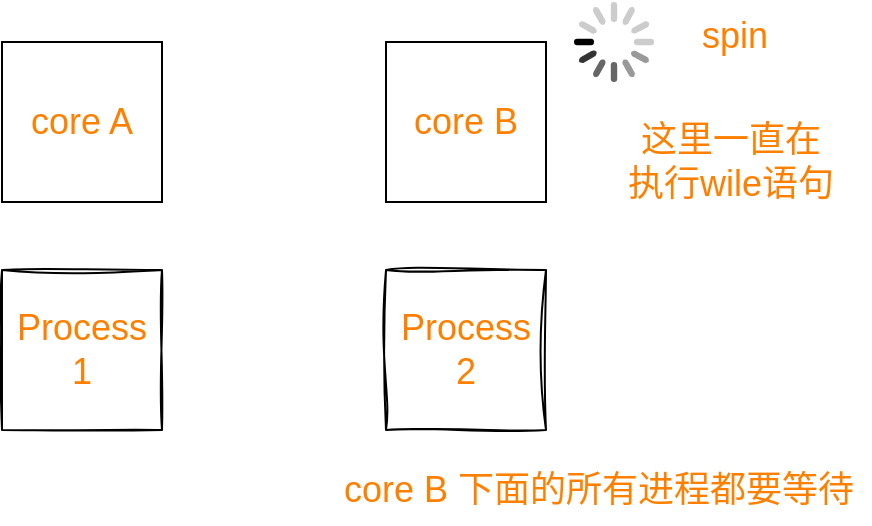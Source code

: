 <mxfile>
    <diagram id="opuSQnizYbMFhAYQ-Ce2" name="第 1 页">
        <mxGraphModel dx="1002" dy="576" grid="0" gridSize="10" guides="1" tooltips="1" connect="1" arrows="1" fold="1" page="0" pageScale="1" pageWidth="827" pageHeight="1169" math="0" shadow="0">
            <root>
                <mxCell id="0"/>
                <mxCell id="1" parent="0"/>
                <mxCell id="2" value="&lt;font color=&quot;#ff8000&quot; style=&quot;font-size: 18px;&quot;&gt;core A&lt;/font&gt;" style="whiteSpace=wrap;html=1;aspect=fixed;shadow=0;glass=0;rounded=0;" vertex="1" parent="1">
                    <mxGeometry x="255" y="133" width="80" height="80" as="geometry"/>
                </mxCell>
                <mxCell id="3" value="&lt;font color=&quot;#ff8000&quot; style=&quot;font-size: 18px;&quot;&gt;core B&lt;/font&gt;" style="whiteSpace=wrap;html=1;aspect=fixed;shadow=0;glass=0;rounded=0;" vertex="1" parent="1">
                    <mxGeometry x="447" y="133" width="80" height="80" as="geometry"/>
                </mxCell>
                <mxCell id="4" value="&lt;font color=&quot;#ff8000&quot;&gt;&lt;span style=&quot;font-size: 18px;&quot;&gt;Process 1&lt;/span&gt;&lt;/font&gt;" style="whiteSpace=wrap;html=1;aspect=fixed;shadow=0;glass=0;rounded=0;sketch=1;curveFitting=1;jiggle=2;" vertex="1" parent="1">
                    <mxGeometry x="255" y="247" width="80" height="80" as="geometry"/>
                </mxCell>
                <mxCell id="5" value="&lt;font color=&quot;#ff8000&quot;&gt;&lt;span style=&quot;font-size: 18px;&quot;&gt;Process 2&lt;/span&gt;&lt;/font&gt;" style="whiteSpace=wrap;html=1;aspect=fixed;shadow=0;glass=0;rounded=0;sketch=1;curveFitting=1;jiggle=2;" vertex="1" parent="1">
                    <mxGeometry x="447" y="247" width="80" height="80" as="geometry"/>
                </mxCell>
                <mxCell id="7" value="" style="html=1;verticalLabelPosition=bottom;labelBackgroundColor=#ffffff;verticalAlign=top;shadow=0;dashed=0;strokeWidth=2;shape=mxgraph.ios7.misc.loading_circle;rounded=0;glass=0;sketch=0;fontSize=18;fontColor=#FF8000;" vertex="1" parent="1">
                    <mxGeometry x="541" y="113" width="40" height="40" as="geometry"/>
                </mxCell>
                <mxCell id="8" value="spin" style="text;html=1;align=center;verticalAlign=middle;resizable=0;points=[];autosize=1;strokeColor=none;fillColor=none;fontSize=18;fontColor=#FF8000;" vertex="1" parent="1">
                    <mxGeometry x="595" y="113" width="51" height="34" as="geometry"/>
                </mxCell>
                <mxCell id="9" value="core B 下面的所有进程都要等待" style="text;html=1;align=center;verticalAlign=middle;resizable=0;points=[];autosize=1;strokeColor=none;fillColor=none;fontSize=18;fontColor=#FF8000;" vertex="1" parent="1">
                    <mxGeometry x="416" y="340" width="273" height="34" as="geometry"/>
                </mxCell>
                <mxCell id="10" value="这里一直在&lt;br&gt;执行wile语句" style="text;html=1;align=center;verticalAlign=middle;resizable=0;points=[];autosize=1;strokeColor=none;fillColor=none;fontSize=18;fontColor=#FF8000;" vertex="1" parent="1">
                    <mxGeometry x="558" y="165" width="121" height="55" as="geometry"/>
                </mxCell>
            </root>
        </mxGraphModel>
    </diagram>
</mxfile>